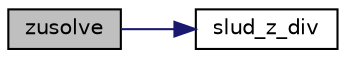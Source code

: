 digraph "zusolve"
{
 // LATEX_PDF_SIZE
  edge [fontname="Helvetica",fontsize="10",labelfontname="Helvetica",labelfontsize="10"];
  node [fontname="Helvetica",fontsize="10",shape=record];
  rankdir="LR";
  Node1 [label="zusolve",height=0.2,width=0.4,color="black", fillcolor="grey75", style="filled", fontcolor="black",tooltip=" "];
  Node1 -> Node2 [color="midnightblue",fontsize="10",style="solid",fontname="Helvetica"];
  Node2 [label="slud_z_div",height=0.2,width=0.4,color="black", fillcolor="white", style="filled",URL="$dcomplex_8h.html#a88eac646e1b232a03079af285894e832",tooltip=" "];
}
